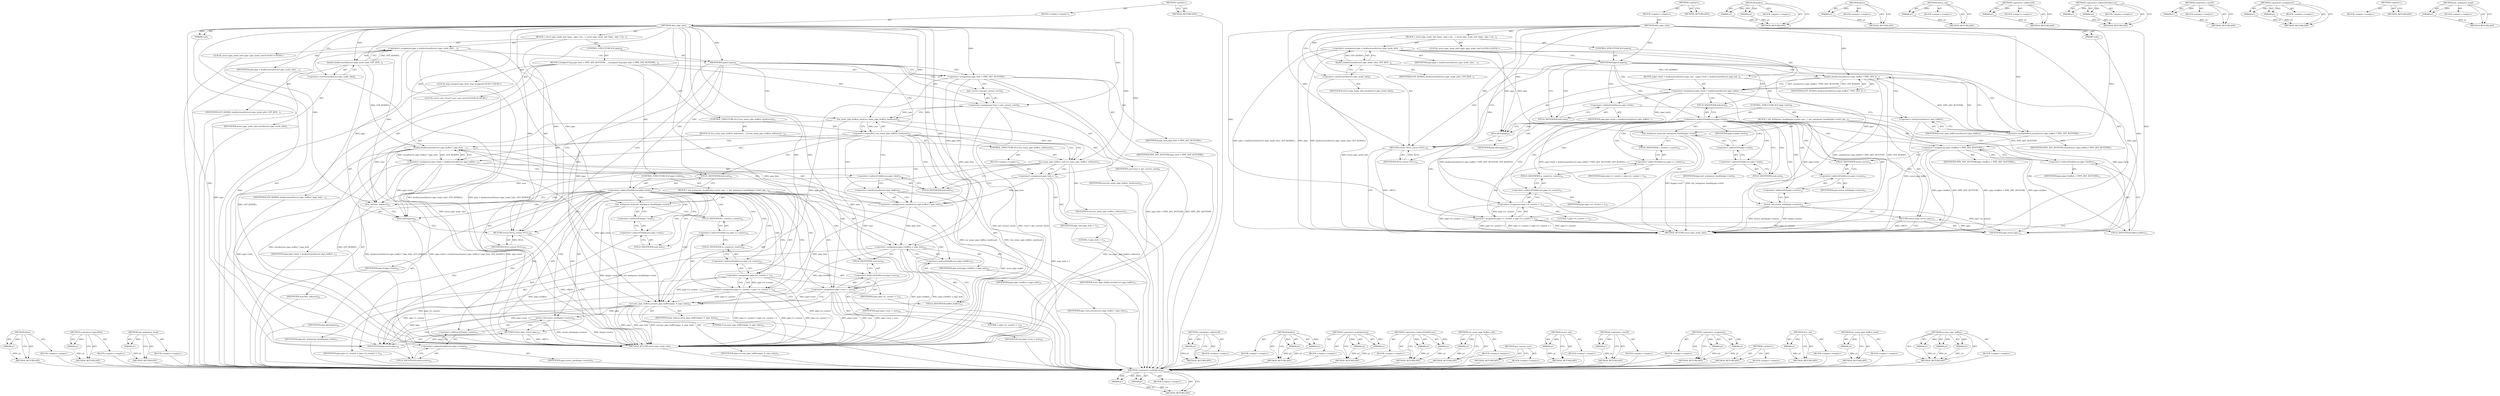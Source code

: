 digraph "account_pipe_buffers" {
vulnerable_110 [label=<(METHOD,&lt;operator&gt;.multiplication)>];
vulnerable_111 [label=<(PARAM,p1)>];
vulnerable_112 [label=<(PARAM,p2)>];
vulnerable_113 [label=<(BLOCK,&lt;empty&gt;,&lt;empty&gt;)>];
vulnerable_114 [label=<(METHOD_RETURN,ANY)>];
vulnerable_6 [label=<(METHOD,&lt;global&gt;)<SUB>1</SUB>>];
vulnerable_7 [label=<(BLOCK,&lt;empty&gt;,&lt;empty&gt;)<SUB>1</SUB>>];
vulnerable_8 [label=<(METHOD,alloc_pipe_info)<SUB>1</SUB>>];
vulnerable_9 [label=<(PARAM,void)<SUB>1</SUB>>];
vulnerable_10 [label=<(BLOCK,{
 	struct pipe_inode_info *pipe;
 
 	pipe = kz...,{
 	struct pipe_inode_info *pipe;
 
 	pipe = kz...)<SUB>2</SUB>>];
vulnerable_11 [label="<(LOCAL,struct pipe_inode_info* pipe: pipe_inode_info*)<SUB>3</SUB>>"];
vulnerable_12 [label=<(&lt;operator&gt;.assignment,pipe = kzalloc(sizeof(struct pipe_inode_info), ...)<SUB>5</SUB>>];
vulnerable_13 [label=<(IDENTIFIER,pipe,pipe = kzalloc(sizeof(struct pipe_inode_info), ...)<SUB>5</SUB>>];
vulnerable_14 [label=<(kzalloc,kzalloc(sizeof(struct pipe_inode_info), GFP_KER...)<SUB>5</SUB>>];
vulnerable_15 [label=<(&lt;operator&gt;.sizeOf,sizeof(struct pipe_inode_info))<SUB>5</SUB>>];
vulnerable_16 [label=<(IDENTIFIER,struct pipe_inode_info,sizeof(struct pipe_inode_info))<SUB>5</SUB>>];
vulnerable_17 [label=<(IDENTIFIER,GFP_KERNEL,kzalloc(sizeof(struct pipe_inode_info), GFP_KER...)<SUB>5</SUB>>];
vulnerable_18 [label=<(CONTROL_STRUCTURE,IF,if (pipe))<SUB>6</SUB>>];
vulnerable_19 [label=<(IDENTIFIER,pipe,if (pipe))<SUB>6</SUB>>];
vulnerable_20 [label=<(BLOCK,{
		pipe-&gt;bufs = kzalloc(sizeof(struct pipe_buf...,{
		pipe-&gt;bufs = kzalloc(sizeof(struct pipe_buf...)<SUB>6</SUB>>];
vulnerable_21 [label=<(&lt;operator&gt;.assignment,pipe-&gt;bufs = kzalloc(sizeof(struct pipe_buffer)...)<SUB>7</SUB>>];
vulnerable_22 [label=<(&lt;operator&gt;.indirectFieldAccess,pipe-&gt;bufs)<SUB>7</SUB>>];
vulnerable_23 [label=<(IDENTIFIER,pipe,pipe-&gt;bufs = kzalloc(sizeof(struct pipe_buffer)...)<SUB>7</SUB>>];
vulnerable_24 [label=<(FIELD_IDENTIFIER,bufs,bufs)<SUB>7</SUB>>];
vulnerable_25 [label=<(kzalloc,kzalloc(sizeof(struct pipe_buffer) * PIPE_DEF_B...)<SUB>7</SUB>>];
vulnerable_26 [label=<(&lt;operator&gt;.multiplication,sizeof(struct pipe_buffer) * PIPE_DEF_BUFFERS)<SUB>7</SUB>>];
vulnerable_27 [label=<(&lt;operator&gt;.sizeOf,sizeof(struct pipe_buffer))<SUB>7</SUB>>];
vulnerable_28 [label=<(IDENTIFIER,struct pipe_buffer,sizeof(struct pipe_buffer))<SUB>7</SUB>>];
vulnerable_29 [label=<(IDENTIFIER,PIPE_DEF_BUFFERS,sizeof(struct pipe_buffer) * PIPE_DEF_BUFFERS)<SUB>7</SUB>>];
vulnerable_30 [label=<(IDENTIFIER,GFP_KERNEL,kzalloc(sizeof(struct pipe_buffer) * PIPE_DEF_B...)<SUB>7</SUB>>];
vulnerable_31 [label=<(CONTROL_STRUCTURE,IF,if (pipe-&gt;bufs))<SUB>8</SUB>>];
vulnerable_32 [label=<(&lt;operator&gt;.indirectFieldAccess,pipe-&gt;bufs)<SUB>8</SUB>>];
vulnerable_33 [label=<(IDENTIFIER,pipe,if (pipe-&gt;bufs))<SUB>8</SUB>>];
vulnerable_34 [label=<(FIELD_IDENTIFIER,bufs,bufs)<SUB>8</SUB>>];
vulnerable_35 [label=<(BLOCK,{
 			init_waitqueue_head(&amp;pipe-&gt;wait);
 			pip...,{
 			init_waitqueue_head(&amp;pipe-&gt;wait);
 			pip...)<SUB>8</SUB>>];
vulnerable_36 [label=<(init_waitqueue_head,init_waitqueue_head(&amp;pipe-&gt;wait))<SUB>9</SUB>>];
vulnerable_37 [label=<(&lt;operator&gt;.addressOf,&amp;pipe-&gt;wait)<SUB>9</SUB>>];
vulnerable_38 [label=<(&lt;operator&gt;.indirectFieldAccess,pipe-&gt;wait)<SUB>9</SUB>>];
vulnerable_39 [label=<(IDENTIFIER,pipe,init_waitqueue_head(&amp;pipe-&gt;wait))<SUB>9</SUB>>];
vulnerable_40 [label=<(FIELD_IDENTIFIER,wait,wait)<SUB>9</SUB>>];
vulnerable_41 [label=<(&lt;operator&gt;.assignment,pipe-&gt;r_counter = pipe-&gt;w_counter = 1)<SUB>10</SUB>>];
vulnerable_42 [label=<(&lt;operator&gt;.indirectFieldAccess,pipe-&gt;r_counter)<SUB>10</SUB>>];
vulnerable_43 [label=<(IDENTIFIER,pipe,pipe-&gt;r_counter = pipe-&gt;w_counter = 1)<SUB>10</SUB>>];
vulnerable_44 [label=<(FIELD_IDENTIFIER,r_counter,r_counter)<SUB>10</SUB>>];
vulnerable_45 [label=<(&lt;operator&gt;.assignment,pipe-&gt;w_counter = 1)<SUB>10</SUB>>];
vulnerable_46 [label=<(&lt;operator&gt;.indirectFieldAccess,pipe-&gt;w_counter)<SUB>10</SUB>>];
vulnerable_47 [label=<(IDENTIFIER,pipe,pipe-&gt;w_counter = 1)<SUB>10</SUB>>];
vulnerable_48 [label=<(FIELD_IDENTIFIER,w_counter,w_counter)<SUB>10</SUB>>];
vulnerable_49 [label=<(LITERAL,1,pipe-&gt;w_counter = 1)<SUB>10</SUB>>];
vulnerable_50 [label=<(&lt;operator&gt;.assignment,pipe-&gt;buffers = PIPE_DEF_BUFFERS)<SUB>11</SUB>>];
vulnerable_51 [label=<(&lt;operator&gt;.indirectFieldAccess,pipe-&gt;buffers)<SUB>11</SUB>>];
vulnerable_52 [label=<(IDENTIFIER,pipe,pipe-&gt;buffers = PIPE_DEF_BUFFERS)<SUB>11</SUB>>];
vulnerable_53 [label=<(FIELD_IDENTIFIER,buffers,buffers)<SUB>11</SUB>>];
vulnerable_54 [label=<(IDENTIFIER,PIPE_DEF_BUFFERS,pipe-&gt;buffers = PIPE_DEF_BUFFERS)<SUB>11</SUB>>];
vulnerable_55 [label=<(mutex_init,mutex_init(&amp;pipe-&gt;mutex))<SUB>12</SUB>>];
vulnerable_56 [label=<(&lt;operator&gt;.addressOf,&amp;pipe-&gt;mutex)<SUB>12</SUB>>];
vulnerable_57 [label=<(&lt;operator&gt;.indirectFieldAccess,pipe-&gt;mutex)<SUB>12</SUB>>];
vulnerable_58 [label=<(IDENTIFIER,pipe,mutex_init(&amp;pipe-&gt;mutex))<SUB>12</SUB>>];
vulnerable_59 [label=<(FIELD_IDENTIFIER,mutex,mutex)<SUB>12</SUB>>];
vulnerable_60 [label=<(RETURN,return pipe;,return pipe;)<SUB>13</SUB>>];
vulnerable_61 [label=<(IDENTIFIER,pipe,return pipe;)<SUB>13</SUB>>];
vulnerable_62 [label=<(kfree,kfree(pipe))<SUB>15</SUB>>];
vulnerable_63 [label=<(IDENTIFIER,pipe,kfree(pipe))<SUB>15</SUB>>];
vulnerable_64 [label=<(RETURN,return NULL;,return NULL;)<SUB>18</SUB>>];
vulnerable_65 [label=<(IDENTIFIER,NULL,return NULL;)<SUB>18</SUB>>];
vulnerable_66 [label=<(METHOD_RETURN,struct pipe_inode_info)<SUB>1</SUB>>];
vulnerable_68 [label=<(METHOD_RETURN,ANY)<SUB>1</SUB>>];
vulnerable_96 [label=<(METHOD,kzalloc)>];
vulnerable_97 [label=<(PARAM,p1)>];
vulnerable_98 [label=<(PARAM,p2)>];
vulnerable_99 [label=<(BLOCK,&lt;empty&gt;,&lt;empty&gt;)>];
vulnerable_100 [label=<(METHOD_RETURN,ANY)>];
vulnerable_127 [label=<(METHOD,kfree)>];
vulnerable_128 [label=<(PARAM,p1)>];
vulnerable_129 [label=<(BLOCK,&lt;empty&gt;,&lt;empty&gt;)>];
vulnerable_130 [label=<(METHOD_RETURN,ANY)>];
vulnerable_123 [label=<(METHOD,mutex_init)>];
vulnerable_124 [label=<(PARAM,p1)>];
vulnerable_125 [label=<(BLOCK,&lt;empty&gt;,&lt;empty&gt;)>];
vulnerable_126 [label=<(METHOD_RETURN,ANY)>];
vulnerable_119 [label=<(METHOD,&lt;operator&gt;.addressOf)>];
vulnerable_120 [label=<(PARAM,p1)>];
vulnerable_121 [label=<(BLOCK,&lt;empty&gt;,&lt;empty&gt;)>];
vulnerable_122 [label=<(METHOD_RETURN,ANY)>];
vulnerable_105 [label=<(METHOD,&lt;operator&gt;.indirectFieldAccess)>];
vulnerable_106 [label=<(PARAM,p1)>];
vulnerable_107 [label=<(PARAM,p2)>];
vulnerable_108 [label=<(BLOCK,&lt;empty&gt;,&lt;empty&gt;)>];
vulnerable_109 [label=<(METHOD_RETURN,ANY)>];
vulnerable_101 [label=<(METHOD,&lt;operator&gt;.sizeOf)>];
vulnerable_102 [label=<(PARAM,p1)>];
vulnerable_103 [label=<(BLOCK,&lt;empty&gt;,&lt;empty&gt;)>];
vulnerable_104 [label=<(METHOD_RETURN,ANY)>];
vulnerable_91 [label=<(METHOD,&lt;operator&gt;.assignment)>];
vulnerable_92 [label=<(PARAM,p1)>];
vulnerable_93 [label=<(PARAM,p2)>];
vulnerable_94 [label=<(BLOCK,&lt;empty&gt;,&lt;empty&gt;)>];
vulnerable_95 [label=<(METHOD_RETURN,ANY)>];
vulnerable_85 [label=<(METHOD,&lt;global&gt;)<SUB>1</SUB>>];
vulnerable_86 [label=<(BLOCK,&lt;empty&gt;,&lt;empty&gt;)>];
vulnerable_87 [label=<(METHOD_RETURN,ANY)>];
vulnerable_115 [label=<(METHOD,init_waitqueue_head)>];
vulnerable_116 [label=<(PARAM,p1)>];
vulnerable_117 [label=<(BLOCK,&lt;empty&gt;,&lt;empty&gt;)>];
vulnerable_118 [label=<(METHOD_RETURN,ANY)>];
fixed_187 [label=<(METHOD,kfree)>];
fixed_188 [label=<(PARAM,p1)>];
fixed_189 [label=<(BLOCK,&lt;empty&gt;,&lt;empty&gt;)>];
fixed_190 [label=<(METHOD_RETURN,ANY)>];
fixed_143 [label=<(METHOD,&lt;operator&gt;.logicalNot)>];
fixed_144 [label=<(PARAM,p1)>];
fixed_145 [label=<(BLOCK,&lt;empty&gt;,&lt;empty&gt;)>];
fixed_146 [label=<(METHOD_RETURN,ANY)>];
fixed_165 [label=<(METHOD,init_waitqueue_head)>];
fixed_166 [label=<(PARAM,p1)>];
fixed_167 [label=<(BLOCK,&lt;empty&gt;,&lt;empty&gt;)>];
fixed_168 [label=<(METHOD_RETURN,ANY)>];
fixed_6 [label=<(METHOD,&lt;global&gt;)<SUB>1</SUB>>];
fixed_7 [label=<(BLOCK,&lt;empty&gt;,&lt;empty&gt;)<SUB>1</SUB>>];
fixed_8 [label=<(METHOD,alloc_pipe_info)<SUB>1</SUB>>];
fixed_9 [label=<(PARAM,void)<SUB>1</SUB>>];
fixed_10 [label=<(BLOCK,{
 	struct pipe_inode_info *pipe;
 
 	pipe = kz...,{
 	struct pipe_inode_info *pipe;
 
 	pipe = kz...)<SUB>2</SUB>>];
fixed_11 [label="<(LOCAL,struct pipe_inode_info* pipe: pipe_inode_info*)<SUB>3</SUB>>"];
fixed_12 [label=<(&lt;operator&gt;.assignment,pipe = kzalloc(sizeof(struct pipe_inode_info), ...)<SUB>5</SUB>>];
fixed_13 [label=<(IDENTIFIER,pipe,pipe = kzalloc(sizeof(struct pipe_inode_info), ...)<SUB>5</SUB>>];
fixed_14 [label=<(kzalloc,kzalloc(sizeof(struct pipe_inode_info), GFP_KER...)<SUB>5</SUB>>];
fixed_15 [label=<(&lt;operator&gt;.sizeOf,sizeof(struct pipe_inode_info))<SUB>5</SUB>>];
fixed_16 [label=<(IDENTIFIER,struct pipe_inode_info,sizeof(struct pipe_inode_info))<SUB>5</SUB>>];
fixed_17 [label=<(IDENTIFIER,GFP_KERNEL,kzalloc(sizeof(struct pipe_inode_info), GFP_KER...)<SUB>5</SUB>>];
fixed_18 [label=<(CONTROL_STRUCTURE,IF,if (pipe))<SUB>6</SUB>>];
fixed_19 [label=<(IDENTIFIER,pipe,if (pipe))<SUB>6</SUB>>];
fixed_20 [label=<(BLOCK,{
		unsigned long pipe_bufs = PIPE_DEF_BUFFERS;...,{
		unsigned long pipe_bufs = PIPE_DEF_BUFFERS;...)<SUB>6</SUB>>];
fixed_21 [label="<(LOCAL,long unsigned pipe_bufs: long unsigned)<SUB>7</SUB>>"];
fixed_22 [label=<(&lt;operator&gt;.assignment,pipe_bufs = PIPE_DEF_BUFFERS)<SUB>7</SUB>>];
fixed_23 [label=<(IDENTIFIER,pipe_bufs,pipe_bufs = PIPE_DEF_BUFFERS)<SUB>7</SUB>>];
fixed_24 [label=<(IDENTIFIER,PIPE_DEF_BUFFERS,pipe_bufs = PIPE_DEF_BUFFERS)<SUB>7</SUB>>];
fixed_25 [label="<(LOCAL,struct user_struct* user: user_struct*)<SUB>8</SUB>>"];
fixed_26 [label=<(&lt;operator&gt;.assignment,*user = get_current_user())<SUB>8</SUB>>];
fixed_27 [label=<(IDENTIFIER,user,*user = get_current_user())<SUB>8</SUB>>];
fixed_28 [label=<(get_current_user,get_current_user())<SUB>8</SUB>>];
fixed_29 [label=<(CONTROL_STRUCTURE,IF,if (!too_many_pipe_buffers_hard(user)))<SUB>10</SUB>>];
fixed_30 [label=<(&lt;operator&gt;.logicalNot,!too_many_pipe_buffers_hard(user))<SUB>10</SUB>>];
fixed_31 [label=<(too_many_pipe_buffers_hard,too_many_pipe_buffers_hard(user))<SUB>10</SUB>>];
fixed_32 [label=<(IDENTIFIER,user,too_many_pipe_buffers_hard(user))<SUB>10</SUB>>];
fixed_33 [label=<(BLOCK,{
			if (too_many_pipe_buffers_soft(user))
				...,{
			if (too_many_pipe_buffers_soft(user))
				...)<SUB>10</SUB>>];
fixed_34 [label=<(CONTROL_STRUCTURE,IF,if (too_many_pipe_buffers_soft(user)))<SUB>11</SUB>>];
fixed_35 [label=<(too_many_pipe_buffers_soft,too_many_pipe_buffers_soft(user))<SUB>11</SUB>>];
fixed_36 [label=<(IDENTIFIER,user,too_many_pipe_buffers_soft(user))<SUB>11</SUB>>];
fixed_37 [label=<(BLOCK,&lt;empty&gt;,&lt;empty&gt;)<SUB>12</SUB>>];
fixed_38 [label=<(&lt;operator&gt;.assignment,pipe_bufs = 1)<SUB>12</SUB>>];
fixed_39 [label=<(IDENTIFIER,pipe_bufs,pipe_bufs = 1)<SUB>12</SUB>>];
fixed_40 [label=<(LITERAL,1,pipe_bufs = 1)<SUB>12</SUB>>];
fixed_41 [label=<(&lt;operator&gt;.assignment,pipe-&gt;bufs = kzalloc(sizeof(struct pipe_buffer)...)<SUB>13</SUB>>];
fixed_42 [label=<(&lt;operator&gt;.indirectFieldAccess,pipe-&gt;bufs)<SUB>13</SUB>>];
fixed_43 [label=<(IDENTIFIER,pipe,pipe-&gt;bufs = kzalloc(sizeof(struct pipe_buffer)...)<SUB>13</SUB>>];
fixed_44 [label=<(FIELD_IDENTIFIER,bufs,bufs)<SUB>13</SUB>>];
fixed_45 [label=<(kzalloc,kzalloc(sizeof(struct pipe_buffer) * pipe_bufs,...)<SUB>13</SUB>>];
fixed_46 [label=<(&lt;operator&gt;.multiplication,sizeof(struct pipe_buffer) * pipe_bufs)<SUB>13</SUB>>];
fixed_47 [label=<(&lt;operator&gt;.sizeOf,sizeof(struct pipe_buffer))<SUB>13</SUB>>];
fixed_48 [label=<(IDENTIFIER,struct pipe_buffer,sizeof(struct pipe_buffer))<SUB>13</SUB>>];
fixed_49 [label=<(IDENTIFIER,pipe_bufs,sizeof(struct pipe_buffer) * pipe_bufs)<SUB>13</SUB>>];
fixed_50 [label=<(IDENTIFIER,GFP_KERNEL,kzalloc(sizeof(struct pipe_buffer) * pipe_bufs,...)<SUB>13</SUB>>];
fixed_51 [label=<(CONTROL_STRUCTURE,IF,if (pipe-&gt;bufs))<SUB>16</SUB>>];
fixed_52 [label=<(&lt;operator&gt;.indirectFieldAccess,pipe-&gt;bufs)<SUB>16</SUB>>];
fixed_53 [label=<(IDENTIFIER,pipe,if (pipe-&gt;bufs))<SUB>16</SUB>>];
fixed_54 [label=<(FIELD_IDENTIFIER,bufs,bufs)<SUB>16</SUB>>];
fixed_55 [label=<(BLOCK,{
 			init_waitqueue_head(&amp;pipe-&gt;wait);
 			pip...,{
 			init_waitqueue_head(&amp;pipe-&gt;wait);
 			pip...)<SUB>16</SUB>>];
fixed_56 [label=<(init_waitqueue_head,init_waitqueue_head(&amp;pipe-&gt;wait))<SUB>17</SUB>>];
fixed_57 [label=<(&lt;operator&gt;.addressOf,&amp;pipe-&gt;wait)<SUB>17</SUB>>];
fixed_58 [label=<(&lt;operator&gt;.indirectFieldAccess,pipe-&gt;wait)<SUB>17</SUB>>];
fixed_59 [label=<(IDENTIFIER,pipe,init_waitqueue_head(&amp;pipe-&gt;wait))<SUB>17</SUB>>];
fixed_60 [label=<(FIELD_IDENTIFIER,wait,wait)<SUB>17</SUB>>];
fixed_61 [label=<(&lt;operator&gt;.assignment,pipe-&gt;r_counter = pipe-&gt;w_counter = 1)<SUB>18</SUB>>];
fixed_62 [label=<(&lt;operator&gt;.indirectFieldAccess,pipe-&gt;r_counter)<SUB>18</SUB>>];
fixed_63 [label=<(IDENTIFIER,pipe,pipe-&gt;r_counter = pipe-&gt;w_counter = 1)<SUB>18</SUB>>];
fixed_64 [label=<(FIELD_IDENTIFIER,r_counter,r_counter)<SUB>18</SUB>>];
fixed_65 [label=<(&lt;operator&gt;.assignment,pipe-&gt;w_counter = 1)<SUB>18</SUB>>];
fixed_66 [label=<(&lt;operator&gt;.indirectFieldAccess,pipe-&gt;w_counter)<SUB>18</SUB>>];
fixed_67 [label=<(IDENTIFIER,pipe,pipe-&gt;w_counter = 1)<SUB>18</SUB>>];
fixed_68 [label=<(FIELD_IDENTIFIER,w_counter,w_counter)<SUB>18</SUB>>];
fixed_69 [label=<(LITERAL,1,pipe-&gt;w_counter = 1)<SUB>18</SUB>>];
fixed_70 [label=<(&lt;operator&gt;.assignment,pipe-&gt;buffers = pipe_bufs)<SUB>19</SUB>>];
fixed_71 [label=<(&lt;operator&gt;.indirectFieldAccess,pipe-&gt;buffers)<SUB>19</SUB>>];
fixed_72 [label=<(IDENTIFIER,pipe,pipe-&gt;buffers = pipe_bufs)<SUB>19</SUB>>];
fixed_73 [label=<(FIELD_IDENTIFIER,buffers,buffers)<SUB>19</SUB>>];
fixed_74 [label=<(IDENTIFIER,pipe_bufs,pipe-&gt;buffers = pipe_bufs)<SUB>19</SUB>>];
fixed_75 [label=<(&lt;operator&gt;.assignment,pipe-&gt;user = user)<SUB>20</SUB>>];
fixed_76 [label=<(&lt;operator&gt;.indirectFieldAccess,pipe-&gt;user)<SUB>20</SUB>>];
fixed_77 [label=<(IDENTIFIER,pipe,pipe-&gt;user = user)<SUB>20</SUB>>];
fixed_78 [label=<(FIELD_IDENTIFIER,user,user)<SUB>20</SUB>>];
fixed_79 [label=<(IDENTIFIER,user,pipe-&gt;user = user)<SUB>20</SUB>>];
fixed_80 [label=<(account_pipe_buffers,account_pipe_buffers(pipe, 0, pipe_bufs))<SUB>21</SUB>>];
fixed_81 [label=<(IDENTIFIER,pipe,account_pipe_buffers(pipe, 0, pipe_bufs))<SUB>21</SUB>>];
fixed_82 [label=<(LITERAL,0,account_pipe_buffers(pipe, 0, pipe_bufs))<SUB>21</SUB>>];
fixed_83 [label=<(IDENTIFIER,pipe_bufs,account_pipe_buffers(pipe, 0, pipe_bufs))<SUB>21</SUB>>];
fixed_84 [label=<(mutex_init,mutex_init(&amp;pipe-&gt;mutex))<SUB>22</SUB>>];
fixed_85 [label=<(&lt;operator&gt;.addressOf,&amp;pipe-&gt;mutex)<SUB>22</SUB>>];
fixed_86 [label=<(&lt;operator&gt;.indirectFieldAccess,pipe-&gt;mutex)<SUB>22</SUB>>];
fixed_87 [label=<(IDENTIFIER,pipe,mutex_init(&amp;pipe-&gt;mutex))<SUB>22</SUB>>];
fixed_88 [label=<(FIELD_IDENTIFIER,mutex,mutex)<SUB>22</SUB>>];
fixed_89 [label=<(RETURN,return pipe;,return pipe;)<SUB>23</SUB>>];
fixed_90 [label=<(IDENTIFIER,pipe,return pipe;)<SUB>23</SUB>>];
fixed_91 [label=<(free_uid,free_uid(user))<SUB>25</SUB>>];
fixed_92 [label=<(IDENTIFIER,user,free_uid(user))<SUB>25</SUB>>];
fixed_93 [label=<(kfree,kfree(pipe))<SUB>26</SUB>>];
fixed_94 [label=<(IDENTIFIER,pipe,kfree(pipe))<SUB>26</SUB>>];
fixed_95 [label=<(RETURN,return NULL;,return NULL;)<SUB>29</SUB>>];
fixed_96 [label=<(IDENTIFIER,NULL,return NULL;)<SUB>29</SUB>>];
fixed_97 [label=<(METHOD_RETURN,struct pipe_inode_info)<SUB>1</SUB>>];
fixed_99 [label=<(METHOD_RETURN,ANY)<SUB>1</SUB>>];
fixed_169 [label=<(METHOD,&lt;operator&gt;.addressOf)>];
fixed_170 [label=<(PARAM,p1)>];
fixed_171 [label=<(BLOCK,&lt;empty&gt;,&lt;empty&gt;)>];
fixed_172 [label=<(METHOD_RETURN,ANY)>];
fixed_131 [label=<(METHOD,kzalloc)>];
fixed_132 [label=<(PARAM,p1)>];
fixed_133 [label=<(PARAM,p2)>];
fixed_134 [label=<(BLOCK,&lt;empty&gt;,&lt;empty&gt;)>];
fixed_135 [label=<(METHOD_RETURN,ANY)>];
fixed_160 [label=<(METHOD,&lt;operator&gt;.multiplication)>];
fixed_161 [label=<(PARAM,p1)>];
fixed_162 [label=<(PARAM,p2)>];
fixed_163 [label=<(BLOCK,&lt;empty&gt;,&lt;empty&gt;)>];
fixed_164 [label=<(METHOD_RETURN,ANY)>];
fixed_155 [label=<(METHOD,&lt;operator&gt;.indirectFieldAccess)>];
fixed_156 [label=<(PARAM,p1)>];
fixed_157 [label=<(PARAM,p2)>];
fixed_158 [label=<(BLOCK,&lt;empty&gt;,&lt;empty&gt;)>];
fixed_159 [label=<(METHOD_RETURN,ANY)>];
fixed_151 [label=<(METHOD,too_many_pipe_buffers_soft)>];
fixed_152 [label=<(PARAM,p1)>];
fixed_153 [label=<(BLOCK,&lt;empty&gt;,&lt;empty&gt;)>];
fixed_154 [label=<(METHOD_RETURN,ANY)>];
fixed_140 [label=<(METHOD,get_current_user)>];
fixed_141 [label=<(BLOCK,&lt;empty&gt;,&lt;empty&gt;)>];
fixed_142 [label=<(METHOD_RETURN,ANY)>];
fixed_179 [label=<(METHOD,mutex_init)>];
fixed_180 [label=<(PARAM,p1)>];
fixed_181 [label=<(BLOCK,&lt;empty&gt;,&lt;empty&gt;)>];
fixed_182 [label=<(METHOD_RETURN,ANY)>];
fixed_136 [label=<(METHOD,&lt;operator&gt;.sizeOf)>];
fixed_137 [label=<(PARAM,p1)>];
fixed_138 [label=<(BLOCK,&lt;empty&gt;,&lt;empty&gt;)>];
fixed_139 [label=<(METHOD_RETURN,ANY)>];
fixed_126 [label=<(METHOD,&lt;operator&gt;.assignment)>];
fixed_127 [label=<(PARAM,p1)>];
fixed_128 [label=<(PARAM,p2)>];
fixed_129 [label=<(BLOCK,&lt;empty&gt;,&lt;empty&gt;)>];
fixed_130 [label=<(METHOD_RETURN,ANY)>];
fixed_120 [label=<(METHOD,&lt;global&gt;)<SUB>1</SUB>>];
fixed_121 [label=<(BLOCK,&lt;empty&gt;,&lt;empty&gt;)>];
fixed_122 [label=<(METHOD_RETURN,ANY)>];
fixed_183 [label=<(METHOD,free_uid)>];
fixed_184 [label=<(PARAM,p1)>];
fixed_185 [label=<(BLOCK,&lt;empty&gt;,&lt;empty&gt;)>];
fixed_186 [label=<(METHOD_RETURN,ANY)>];
fixed_147 [label=<(METHOD,too_many_pipe_buffers_hard)>];
fixed_148 [label=<(PARAM,p1)>];
fixed_149 [label=<(BLOCK,&lt;empty&gt;,&lt;empty&gt;)>];
fixed_150 [label=<(METHOD_RETURN,ANY)>];
fixed_173 [label=<(METHOD,account_pipe_buffers)>];
fixed_174 [label=<(PARAM,p1)>];
fixed_175 [label=<(PARAM,p2)>];
fixed_176 [label=<(PARAM,p3)>];
fixed_177 [label=<(BLOCK,&lt;empty&gt;,&lt;empty&gt;)>];
fixed_178 [label=<(METHOD_RETURN,ANY)>];
vulnerable_110 -> vulnerable_111  [key=0, label="AST: "];
vulnerable_110 -> vulnerable_111  [key=1, label="DDG: "];
vulnerable_110 -> vulnerable_113  [key=0, label="AST: "];
vulnerable_110 -> vulnerable_112  [key=0, label="AST: "];
vulnerable_110 -> vulnerable_112  [key=1, label="DDG: "];
vulnerable_110 -> vulnerable_114  [key=0, label="AST: "];
vulnerable_110 -> vulnerable_114  [key=1, label="CFG: "];
vulnerable_111 -> vulnerable_114  [key=0, label="DDG: p1"];
vulnerable_112 -> vulnerable_114  [key=0, label="DDG: p2"];
vulnerable_6 -> vulnerable_7  [key=0, label="AST: "];
vulnerable_6 -> vulnerable_68  [key=0, label="AST: "];
vulnerable_6 -> vulnerable_68  [key=1, label="CFG: "];
vulnerable_7 -> vulnerable_8  [key=0, label="AST: "];
vulnerable_8 -> vulnerable_9  [key=0, label="AST: "];
vulnerable_8 -> vulnerable_9  [key=1, label="DDG: "];
vulnerable_8 -> vulnerable_10  [key=0, label="AST: "];
vulnerable_8 -> vulnerable_66  [key=0, label="AST: "];
vulnerable_8 -> vulnerable_15  [key=0, label="CFG: "];
vulnerable_8 -> vulnerable_64  [key=0, label="DDG: "];
vulnerable_8 -> vulnerable_19  [key=0, label="DDG: "];
vulnerable_8 -> vulnerable_65  [key=0, label="DDG: "];
vulnerable_8 -> vulnerable_14  [key=0, label="DDG: "];
vulnerable_8 -> vulnerable_62  [key=0, label="DDG: "];
vulnerable_8 -> vulnerable_25  [key=0, label="DDG: "];
vulnerable_8 -> vulnerable_41  [key=0, label="DDG: "];
vulnerable_8 -> vulnerable_50  [key=0, label="DDG: "];
vulnerable_8 -> vulnerable_26  [key=0, label="DDG: "];
vulnerable_8 -> vulnerable_61  [key=0, label="DDG: "];
vulnerable_8 -> vulnerable_45  [key=0, label="DDG: "];
vulnerable_9 -> vulnerable_66  [key=0, label="DDG: "];
vulnerable_10 -> vulnerable_11  [key=0, label="AST: "];
vulnerable_10 -> vulnerable_12  [key=0, label="AST: "];
vulnerable_10 -> vulnerable_18  [key=0, label="AST: "];
vulnerable_10 -> vulnerable_64  [key=0, label="AST: "];
vulnerable_12 -> vulnerable_13  [key=0, label="AST: "];
vulnerable_12 -> vulnerable_14  [key=0, label="AST: "];
vulnerable_12 -> vulnerable_19  [key=0, label="CFG: "];
vulnerable_12 -> vulnerable_66  [key=0, label="DDG: pipe"];
vulnerable_12 -> vulnerable_66  [key=1, label="DDG: kzalloc(sizeof(struct pipe_inode_info), GFP_KERNEL)"];
vulnerable_12 -> vulnerable_66  [key=2, label="DDG: pipe = kzalloc(sizeof(struct pipe_inode_info), GFP_KERNEL)"];
vulnerable_12 -> vulnerable_62  [key=0, label="DDG: pipe"];
vulnerable_12 -> vulnerable_36  [key=0, label="DDG: pipe"];
vulnerable_12 -> vulnerable_55  [key=0, label="DDG: pipe"];
vulnerable_12 -> vulnerable_61  [key=0, label="DDG: pipe"];
vulnerable_14 -> vulnerable_15  [key=0, label="AST: "];
vulnerable_14 -> vulnerable_17  [key=0, label="AST: "];
vulnerable_14 -> vulnerable_12  [key=0, label="CFG: "];
vulnerable_14 -> vulnerable_12  [key=1, label="DDG: GFP_KERNEL"];
vulnerable_14 -> vulnerable_25  [key=0, label="DDG: GFP_KERNEL"];
vulnerable_15 -> vulnerable_16  [key=0, label="AST: "];
vulnerable_15 -> vulnerable_14  [key=0, label="CFG: "];
vulnerable_15 -> vulnerable_66  [key=0, label="DDG: struct pipe_inode_info"];
vulnerable_18 -> vulnerable_19  [key=0, label="AST: "];
vulnerable_18 -> vulnerable_20  [key=0, label="AST: "];
vulnerable_19 -> vulnerable_24  [key=0, label="CFG: "];
vulnerable_19 -> vulnerable_24  [key=1, label="CDG: "];
vulnerable_19 -> vulnerable_64  [key=0, label="CFG: "];
vulnerable_19 -> vulnerable_64  [key=1, label="CDG: "];
vulnerable_19 -> vulnerable_34  [key=0, label="CDG: "];
vulnerable_19 -> vulnerable_21  [key=0, label="CDG: "];
vulnerable_19 -> vulnerable_32  [key=0, label="CDG: "];
vulnerable_19 -> vulnerable_26  [key=0, label="CDG: "];
vulnerable_19 -> vulnerable_25  [key=0, label="CDG: "];
vulnerable_19 -> vulnerable_22  [key=0, label="CDG: "];
vulnerable_19 -> vulnerable_27  [key=0, label="CDG: "];
vulnerable_20 -> vulnerable_21  [key=0, label="AST: "];
vulnerable_20 -> vulnerable_31  [key=0, label="AST: "];
vulnerable_20 -> vulnerable_62  [key=0, label="AST: "];
vulnerable_21 -> vulnerable_22  [key=0, label="AST: "];
vulnerable_21 -> vulnerable_25  [key=0, label="AST: "];
vulnerable_21 -> vulnerable_34  [key=0, label="CFG: "];
vulnerable_21 -> vulnerable_66  [key=0, label="DDG: pipe-&gt;bufs"];
vulnerable_21 -> vulnerable_66  [key=1, label="DDG: kzalloc(sizeof(struct pipe_buffer) * PIPE_DEF_BUFFERS, GFP_KERNEL)"];
vulnerable_21 -> vulnerable_66  [key=2, label="DDG: pipe-&gt;bufs = kzalloc(sizeof(struct pipe_buffer) * PIPE_DEF_BUFFERS, GFP_KERNEL)"];
vulnerable_21 -> vulnerable_62  [key=0, label="DDG: pipe-&gt;bufs"];
vulnerable_21 -> vulnerable_61  [key=0, label="DDG: pipe-&gt;bufs"];
vulnerable_22 -> vulnerable_23  [key=0, label="AST: "];
vulnerable_22 -> vulnerable_24  [key=0, label="AST: "];
vulnerable_22 -> vulnerable_27  [key=0, label="CFG: "];
vulnerable_24 -> vulnerable_22  [key=0, label="CFG: "];
vulnerable_25 -> vulnerable_26  [key=0, label="AST: "];
vulnerable_25 -> vulnerable_30  [key=0, label="AST: "];
vulnerable_25 -> vulnerable_21  [key=0, label="CFG: "];
vulnerable_25 -> vulnerable_21  [key=1, label="DDG: sizeof(struct pipe_buffer) * PIPE_DEF_BUFFERS"];
vulnerable_25 -> vulnerable_21  [key=2, label="DDG: GFP_KERNEL"];
vulnerable_25 -> vulnerable_66  [key=0, label="DDG: sizeof(struct pipe_buffer) * PIPE_DEF_BUFFERS"];
vulnerable_25 -> vulnerable_66  [key=1, label="DDG: GFP_KERNEL"];
vulnerable_26 -> vulnerable_27  [key=0, label="AST: "];
vulnerable_26 -> vulnerable_29  [key=0, label="AST: "];
vulnerable_26 -> vulnerable_25  [key=0, label="CFG: "];
vulnerable_26 -> vulnerable_25  [key=1, label="DDG: PIPE_DEF_BUFFERS"];
vulnerable_26 -> vulnerable_50  [key=0, label="DDG: PIPE_DEF_BUFFERS"];
vulnerable_27 -> vulnerable_28  [key=0, label="AST: "];
vulnerable_27 -> vulnerable_26  [key=0, label="CFG: "];
vulnerable_27 -> vulnerable_66  [key=0, label="DDG: struct pipe_buffer"];
vulnerable_31 -> vulnerable_32  [key=0, label="AST: "];
vulnerable_31 -> vulnerable_35  [key=0, label="AST: "];
vulnerable_32 -> vulnerable_33  [key=0, label="AST: "];
vulnerable_32 -> vulnerable_34  [key=0, label="AST: "];
vulnerable_32 -> vulnerable_40  [key=0, label="CFG: "];
vulnerable_32 -> vulnerable_40  [key=1, label="CDG: "];
vulnerable_32 -> vulnerable_62  [key=0, label="CFG: "];
vulnerable_32 -> vulnerable_62  [key=1, label="CDG: "];
vulnerable_32 -> vulnerable_48  [key=0, label="CDG: "];
vulnerable_32 -> vulnerable_60  [key=0, label="CDG: "];
vulnerable_32 -> vulnerable_64  [key=0, label="CDG: "];
vulnerable_32 -> vulnerable_42  [key=0, label="CDG: "];
vulnerable_32 -> vulnerable_51  [key=0, label="CDG: "];
vulnerable_32 -> vulnerable_57  [key=0, label="CDG: "];
vulnerable_32 -> vulnerable_36  [key=0, label="CDG: "];
vulnerable_32 -> vulnerable_37  [key=0, label="CDG: "];
vulnerable_32 -> vulnerable_46  [key=0, label="CDG: "];
vulnerable_32 -> vulnerable_53  [key=0, label="CDG: "];
vulnerable_32 -> vulnerable_38  [key=0, label="CDG: "];
vulnerable_32 -> vulnerable_56  [key=0, label="CDG: "];
vulnerable_32 -> vulnerable_41  [key=0, label="CDG: "];
vulnerable_32 -> vulnerable_45  [key=0, label="CDG: "];
vulnerable_32 -> vulnerable_50  [key=0, label="CDG: "];
vulnerable_32 -> vulnerable_59  [key=0, label="CDG: "];
vulnerable_32 -> vulnerable_44  [key=0, label="CDG: "];
vulnerable_32 -> vulnerable_55  [key=0, label="CDG: "];
vulnerable_34 -> vulnerable_32  [key=0, label="CFG: "];
vulnerable_35 -> vulnerable_36  [key=0, label="AST: "];
vulnerable_35 -> vulnerable_41  [key=0, label="AST: "];
vulnerable_35 -> vulnerable_50  [key=0, label="AST: "];
vulnerable_35 -> vulnerable_55  [key=0, label="AST: "];
vulnerable_35 -> vulnerable_60  [key=0, label="AST: "];
vulnerable_36 -> vulnerable_37  [key=0, label="AST: "];
vulnerable_36 -> vulnerable_44  [key=0, label="CFG: "];
vulnerable_36 -> vulnerable_66  [key=0, label="DDG: &amp;pipe-&gt;wait"];
vulnerable_36 -> vulnerable_66  [key=1, label="DDG: init_waitqueue_head(&amp;pipe-&gt;wait)"];
vulnerable_37 -> vulnerable_38  [key=0, label="AST: "];
vulnerable_37 -> vulnerable_36  [key=0, label="CFG: "];
vulnerable_38 -> vulnerable_39  [key=0, label="AST: "];
vulnerable_38 -> vulnerable_40  [key=0, label="AST: "];
vulnerable_38 -> vulnerable_37  [key=0, label="CFG: "];
vulnerable_40 -> vulnerable_38  [key=0, label="CFG: "];
vulnerable_41 -> vulnerable_42  [key=0, label="AST: "];
vulnerable_41 -> vulnerable_45  [key=0, label="AST: "];
vulnerable_41 -> vulnerable_53  [key=0, label="CFG: "];
vulnerable_41 -> vulnerable_66  [key=0, label="DDG: pipe-&gt;r_counter"];
vulnerable_41 -> vulnerable_66  [key=1, label="DDG: pipe-&gt;w_counter = 1"];
vulnerable_41 -> vulnerable_66  [key=2, label="DDG: pipe-&gt;r_counter = pipe-&gt;w_counter = 1"];
vulnerable_41 -> vulnerable_61  [key=0, label="DDG: pipe-&gt;r_counter"];
vulnerable_42 -> vulnerable_43  [key=0, label="AST: "];
vulnerable_42 -> vulnerable_44  [key=0, label="AST: "];
vulnerable_42 -> vulnerable_48  [key=0, label="CFG: "];
vulnerable_44 -> vulnerable_42  [key=0, label="CFG: "];
vulnerable_45 -> vulnerable_46  [key=0, label="AST: "];
vulnerable_45 -> vulnerable_49  [key=0, label="AST: "];
vulnerable_45 -> vulnerable_41  [key=0, label="CFG: "];
vulnerable_45 -> vulnerable_41  [key=1, label="DDG: pipe-&gt;w_counter"];
vulnerable_45 -> vulnerable_66  [key=0, label="DDG: pipe-&gt;w_counter"];
vulnerable_45 -> vulnerable_61  [key=0, label="DDG: pipe-&gt;w_counter"];
vulnerable_46 -> vulnerable_47  [key=0, label="AST: "];
vulnerable_46 -> vulnerable_48  [key=0, label="AST: "];
vulnerable_46 -> vulnerable_45  [key=0, label="CFG: "];
vulnerable_48 -> vulnerable_46  [key=0, label="CFG: "];
vulnerable_50 -> vulnerable_51  [key=0, label="AST: "];
vulnerable_50 -> vulnerable_54  [key=0, label="AST: "];
vulnerable_50 -> vulnerable_59  [key=0, label="CFG: "];
vulnerable_50 -> vulnerable_66  [key=0, label="DDG: pipe-&gt;buffers"];
vulnerable_50 -> vulnerable_66  [key=1, label="DDG: PIPE_DEF_BUFFERS"];
vulnerable_50 -> vulnerable_66  [key=2, label="DDG: pipe-&gt;buffers = PIPE_DEF_BUFFERS"];
vulnerable_50 -> vulnerable_61  [key=0, label="DDG: pipe-&gt;buffers"];
vulnerable_51 -> vulnerable_52  [key=0, label="AST: "];
vulnerable_51 -> vulnerable_53  [key=0, label="AST: "];
vulnerable_51 -> vulnerable_50  [key=0, label="CFG: "];
vulnerable_53 -> vulnerable_51  [key=0, label="CFG: "];
vulnerable_55 -> vulnerable_56  [key=0, label="AST: "];
vulnerable_55 -> vulnerable_60  [key=0, label="CFG: "];
vulnerable_55 -> vulnerable_66  [key=0, label="DDG: &amp;pipe-&gt;mutex"];
vulnerable_55 -> vulnerable_66  [key=1, label="DDG: mutex_init(&amp;pipe-&gt;mutex)"];
vulnerable_56 -> vulnerable_57  [key=0, label="AST: "];
vulnerable_56 -> vulnerable_55  [key=0, label="CFG: "];
vulnerable_57 -> vulnerable_58  [key=0, label="AST: "];
vulnerable_57 -> vulnerable_59  [key=0, label="AST: "];
vulnerable_57 -> vulnerable_56  [key=0, label="CFG: "];
vulnerable_59 -> vulnerable_57  [key=0, label="CFG: "];
vulnerable_60 -> vulnerable_61  [key=0, label="AST: "];
vulnerable_60 -> vulnerable_66  [key=0, label="CFG: "];
vulnerable_60 -> vulnerable_66  [key=1, label="DDG: &lt;RET&gt;"];
vulnerable_61 -> vulnerable_60  [key=0, label="DDG: pipe"];
vulnerable_62 -> vulnerable_63  [key=0, label="AST: "];
vulnerable_62 -> vulnerable_64  [key=0, label="CFG: "];
vulnerable_64 -> vulnerable_65  [key=0, label="AST: "];
vulnerable_64 -> vulnerable_66  [key=0, label="CFG: "];
vulnerable_64 -> vulnerable_66  [key=1, label="DDG: &lt;RET&gt;"];
vulnerable_65 -> vulnerable_64  [key=0, label="DDG: NULL"];
vulnerable_96 -> vulnerable_97  [key=0, label="AST: "];
vulnerable_96 -> vulnerable_97  [key=1, label="DDG: "];
vulnerable_96 -> vulnerable_99  [key=0, label="AST: "];
vulnerable_96 -> vulnerable_98  [key=0, label="AST: "];
vulnerable_96 -> vulnerable_98  [key=1, label="DDG: "];
vulnerable_96 -> vulnerable_100  [key=0, label="AST: "];
vulnerable_96 -> vulnerable_100  [key=1, label="CFG: "];
vulnerable_97 -> vulnerable_100  [key=0, label="DDG: p1"];
vulnerable_98 -> vulnerable_100  [key=0, label="DDG: p2"];
vulnerable_127 -> vulnerable_128  [key=0, label="AST: "];
vulnerable_127 -> vulnerable_128  [key=1, label="DDG: "];
vulnerable_127 -> vulnerable_129  [key=0, label="AST: "];
vulnerable_127 -> vulnerable_130  [key=0, label="AST: "];
vulnerable_127 -> vulnerable_130  [key=1, label="CFG: "];
vulnerable_128 -> vulnerable_130  [key=0, label="DDG: p1"];
vulnerable_123 -> vulnerable_124  [key=0, label="AST: "];
vulnerable_123 -> vulnerable_124  [key=1, label="DDG: "];
vulnerable_123 -> vulnerable_125  [key=0, label="AST: "];
vulnerable_123 -> vulnerable_126  [key=0, label="AST: "];
vulnerable_123 -> vulnerable_126  [key=1, label="CFG: "];
vulnerable_124 -> vulnerable_126  [key=0, label="DDG: p1"];
vulnerable_119 -> vulnerable_120  [key=0, label="AST: "];
vulnerable_119 -> vulnerable_120  [key=1, label="DDG: "];
vulnerable_119 -> vulnerable_121  [key=0, label="AST: "];
vulnerable_119 -> vulnerable_122  [key=0, label="AST: "];
vulnerable_119 -> vulnerable_122  [key=1, label="CFG: "];
vulnerable_120 -> vulnerable_122  [key=0, label="DDG: p1"];
vulnerable_105 -> vulnerable_106  [key=0, label="AST: "];
vulnerable_105 -> vulnerable_106  [key=1, label="DDG: "];
vulnerable_105 -> vulnerable_108  [key=0, label="AST: "];
vulnerable_105 -> vulnerable_107  [key=0, label="AST: "];
vulnerable_105 -> vulnerable_107  [key=1, label="DDG: "];
vulnerable_105 -> vulnerable_109  [key=0, label="AST: "];
vulnerable_105 -> vulnerable_109  [key=1, label="CFG: "];
vulnerable_106 -> vulnerable_109  [key=0, label="DDG: p1"];
vulnerable_107 -> vulnerable_109  [key=0, label="DDG: p2"];
vulnerable_101 -> vulnerable_102  [key=0, label="AST: "];
vulnerable_101 -> vulnerable_102  [key=1, label="DDG: "];
vulnerable_101 -> vulnerable_103  [key=0, label="AST: "];
vulnerable_101 -> vulnerable_104  [key=0, label="AST: "];
vulnerable_101 -> vulnerable_104  [key=1, label="CFG: "];
vulnerable_102 -> vulnerable_104  [key=0, label="DDG: p1"];
vulnerable_91 -> vulnerable_92  [key=0, label="AST: "];
vulnerable_91 -> vulnerable_92  [key=1, label="DDG: "];
vulnerable_91 -> vulnerable_94  [key=0, label="AST: "];
vulnerable_91 -> vulnerable_93  [key=0, label="AST: "];
vulnerable_91 -> vulnerable_93  [key=1, label="DDG: "];
vulnerable_91 -> vulnerable_95  [key=0, label="AST: "];
vulnerable_91 -> vulnerable_95  [key=1, label="CFG: "];
vulnerable_92 -> vulnerable_95  [key=0, label="DDG: p1"];
vulnerable_93 -> vulnerable_95  [key=0, label="DDG: p2"];
vulnerable_85 -> vulnerable_86  [key=0, label="AST: "];
vulnerable_85 -> vulnerable_87  [key=0, label="AST: "];
vulnerable_85 -> vulnerable_87  [key=1, label="CFG: "];
vulnerable_115 -> vulnerable_116  [key=0, label="AST: "];
vulnerable_115 -> vulnerable_116  [key=1, label="DDG: "];
vulnerable_115 -> vulnerable_117  [key=0, label="AST: "];
vulnerable_115 -> vulnerable_118  [key=0, label="AST: "];
vulnerable_115 -> vulnerable_118  [key=1, label="CFG: "];
vulnerable_116 -> vulnerable_118  [key=0, label="DDG: p1"];
fixed_187 -> fixed_188  [key=0, label="AST: "];
fixed_187 -> fixed_188  [key=1, label="DDG: "];
fixed_187 -> fixed_189  [key=0, label="AST: "];
fixed_187 -> fixed_190  [key=0, label="AST: "];
fixed_187 -> fixed_190  [key=1, label="CFG: "];
fixed_188 -> fixed_190  [key=0, label="DDG: p1"];
fixed_189 -> vulnerable_110  [key=0];
fixed_190 -> vulnerable_110  [key=0];
fixed_143 -> fixed_144  [key=0, label="AST: "];
fixed_143 -> fixed_144  [key=1, label="DDG: "];
fixed_143 -> fixed_145  [key=0, label="AST: "];
fixed_143 -> fixed_146  [key=0, label="AST: "];
fixed_143 -> fixed_146  [key=1, label="CFG: "];
fixed_144 -> fixed_146  [key=0, label="DDG: p1"];
fixed_145 -> vulnerable_110  [key=0];
fixed_146 -> vulnerable_110  [key=0];
fixed_165 -> fixed_166  [key=0, label="AST: "];
fixed_165 -> fixed_166  [key=1, label="DDG: "];
fixed_165 -> fixed_167  [key=0, label="AST: "];
fixed_165 -> fixed_168  [key=0, label="AST: "];
fixed_165 -> fixed_168  [key=1, label="CFG: "];
fixed_166 -> fixed_168  [key=0, label="DDG: p1"];
fixed_167 -> vulnerable_110  [key=0];
fixed_168 -> vulnerable_110  [key=0];
fixed_6 -> fixed_7  [key=0, label="AST: "];
fixed_6 -> fixed_99  [key=0, label="AST: "];
fixed_6 -> fixed_99  [key=1, label="CFG: "];
fixed_7 -> fixed_8  [key=0, label="AST: "];
fixed_8 -> fixed_9  [key=0, label="AST: "];
fixed_8 -> fixed_9  [key=1, label="DDG: "];
fixed_8 -> fixed_10  [key=0, label="AST: "];
fixed_8 -> fixed_97  [key=0, label="AST: "];
fixed_8 -> fixed_15  [key=0, label="CFG: "];
fixed_8 -> fixed_95  [key=0, label="DDG: "];
fixed_8 -> fixed_19  [key=0, label="DDG: "];
fixed_8 -> fixed_96  [key=0, label="DDG: "];
fixed_8 -> fixed_14  [key=0, label="DDG: "];
fixed_8 -> fixed_22  [key=0, label="DDG: "];
fixed_8 -> fixed_26  [key=0, label="DDG: "];
fixed_8 -> fixed_91  [key=0, label="DDG: "];
fixed_8 -> fixed_93  [key=0, label="DDG: "];
fixed_8 -> fixed_61  [key=0, label="DDG: "];
fixed_8 -> fixed_70  [key=0, label="DDG: "];
fixed_8 -> fixed_75  [key=0, label="DDG: "];
fixed_8 -> fixed_31  [key=0, label="DDG: "];
fixed_8 -> fixed_80  [key=0, label="DDG: "];
fixed_8 -> fixed_90  [key=0, label="DDG: "];
fixed_8 -> fixed_35  [key=0, label="DDG: "];
fixed_8 -> fixed_38  [key=0, label="DDG: "];
fixed_8 -> fixed_45  [key=0, label="DDG: "];
fixed_8 -> fixed_65  [key=0, label="DDG: "];
fixed_8 -> fixed_46  [key=0, label="DDG: "];
fixed_9 -> fixed_97  [key=0, label="DDG: "];
fixed_10 -> fixed_11  [key=0, label="AST: "];
fixed_10 -> fixed_12  [key=0, label="AST: "];
fixed_10 -> fixed_18  [key=0, label="AST: "];
fixed_10 -> fixed_95  [key=0, label="AST: "];
fixed_11 -> vulnerable_110  [key=0];
fixed_12 -> fixed_13  [key=0, label="AST: "];
fixed_12 -> fixed_14  [key=0, label="AST: "];
fixed_12 -> fixed_19  [key=0, label="CFG: "];
fixed_12 -> fixed_97  [key=0, label="DDG: kzalloc(sizeof(struct pipe_inode_info), GFP_KERNEL)"];
fixed_12 -> fixed_97  [key=1, label="DDG: pipe = kzalloc(sizeof(struct pipe_inode_info), GFP_KERNEL)"];
fixed_12 -> fixed_93  [key=0, label="DDG: pipe"];
fixed_12 -> fixed_56  [key=0, label="DDG: pipe"];
fixed_12 -> fixed_80  [key=0, label="DDG: pipe"];
fixed_12 -> fixed_90  [key=0, label="DDG: pipe"];
fixed_13 -> vulnerable_110  [key=0];
fixed_14 -> fixed_15  [key=0, label="AST: "];
fixed_14 -> fixed_17  [key=0, label="AST: "];
fixed_14 -> fixed_12  [key=0, label="CFG: "];
fixed_14 -> fixed_12  [key=1, label="DDG: GFP_KERNEL"];
fixed_14 -> fixed_97  [key=0, label="DDG: GFP_KERNEL"];
fixed_14 -> fixed_45  [key=0, label="DDG: GFP_KERNEL"];
fixed_15 -> fixed_16  [key=0, label="AST: "];
fixed_15 -> fixed_14  [key=0, label="CFG: "];
fixed_15 -> fixed_97  [key=0, label="DDG: struct pipe_inode_info"];
fixed_16 -> vulnerable_110  [key=0];
fixed_17 -> vulnerable_110  [key=0];
fixed_18 -> fixed_19  [key=0, label="AST: "];
fixed_18 -> fixed_20  [key=0, label="AST: "];
fixed_19 -> fixed_22  [key=0, label="CFG: "];
fixed_19 -> fixed_22  [key=1, label="CDG: "];
fixed_19 -> fixed_95  [key=0, label="CFG: "];
fixed_19 -> fixed_95  [key=1, label="CDG: "];
fixed_19 -> fixed_30  [key=0, label="CDG: "];
fixed_19 -> fixed_26  [key=0, label="CDG: "];
fixed_19 -> fixed_28  [key=0, label="CDG: "];
fixed_19 -> fixed_52  [key=0, label="CDG: "];
fixed_19 -> fixed_54  [key=0, label="CDG: "];
fixed_19 -> fixed_31  [key=0, label="CDG: "];
fixed_20 -> fixed_21  [key=0, label="AST: "];
fixed_20 -> fixed_22  [key=0, label="AST: "];
fixed_20 -> fixed_25  [key=0, label="AST: "];
fixed_20 -> fixed_26  [key=0, label="AST: "];
fixed_20 -> fixed_29  [key=0, label="AST: "];
fixed_20 -> fixed_51  [key=0, label="AST: "];
fixed_20 -> fixed_91  [key=0, label="AST: "];
fixed_20 -> fixed_93  [key=0, label="AST: "];
fixed_21 -> vulnerable_110  [key=0];
fixed_22 -> fixed_23  [key=0, label="AST: "];
fixed_22 -> fixed_24  [key=0, label="AST: "];
fixed_22 -> fixed_28  [key=0, label="CFG: "];
fixed_22 -> fixed_97  [key=0, label="DDG: pipe_bufs = PIPE_DEF_BUFFERS"];
fixed_22 -> fixed_97  [key=1, label="DDG: PIPE_DEF_BUFFERS"];
fixed_22 -> fixed_70  [key=0, label="DDG: pipe_bufs"];
fixed_22 -> fixed_80  [key=0, label="DDG: pipe_bufs"];
fixed_22 -> fixed_46  [key=0, label="DDG: pipe_bufs"];
fixed_23 -> vulnerable_110  [key=0];
fixed_24 -> vulnerable_110  [key=0];
fixed_25 -> vulnerable_110  [key=0];
fixed_26 -> fixed_27  [key=0, label="AST: "];
fixed_26 -> fixed_28  [key=0, label="AST: "];
fixed_26 -> fixed_31  [key=0, label="CFG: "];
fixed_26 -> fixed_31  [key=1, label="DDG: user"];
fixed_26 -> fixed_97  [key=0, label="DDG: get_current_user()"];
fixed_26 -> fixed_97  [key=1, label="DDG: *user = get_current_user()"];
fixed_27 -> vulnerable_110  [key=0];
fixed_28 -> fixed_26  [key=0, label="CFG: "];
fixed_29 -> fixed_30  [key=0, label="AST: "];
fixed_29 -> fixed_33  [key=0, label="AST: "];
fixed_30 -> fixed_31  [key=0, label="AST: "];
fixed_30 -> fixed_35  [key=0, label="CFG: "];
fixed_30 -> fixed_35  [key=1, label="CDG: "];
fixed_30 -> fixed_54  [key=0, label="CFG: "];
fixed_30 -> fixed_97  [key=0, label="DDG: too_many_pipe_buffers_hard(user)"];
fixed_30 -> fixed_97  [key=1, label="DDG: !too_many_pipe_buffers_hard(user)"];
fixed_30 -> fixed_47  [key=0, label="CDG: "];
fixed_30 -> fixed_42  [key=0, label="CDG: "];
fixed_30 -> fixed_46  [key=0, label="CDG: "];
fixed_30 -> fixed_45  [key=0, label="CDG: "];
fixed_30 -> fixed_44  [key=0, label="CDG: "];
fixed_30 -> fixed_41  [key=0, label="CDG: "];
fixed_31 -> fixed_32  [key=0, label="AST: "];
fixed_31 -> fixed_30  [key=0, label="CFG: "];
fixed_31 -> fixed_30  [key=1, label="DDG: user"];
fixed_31 -> fixed_91  [key=0, label="DDG: user"];
fixed_31 -> fixed_75  [key=0, label="DDG: user"];
fixed_31 -> fixed_35  [key=0, label="DDG: user"];
fixed_32 -> vulnerable_110  [key=0];
fixed_33 -> fixed_34  [key=0, label="AST: "];
fixed_33 -> fixed_41  [key=0, label="AST: "];
fixed_34 -> fixed_35  [key=0, label="AST: "];
fixed_34 -> fixed_37  [key=0, label="AST: "];
fixed_35 -> fixed_36  [key=0, label="AST: "];
fixed_35 -> fixed_38  [key=0, label="CFG: "];
fixed_35 -> fixed_38  [key=1, label="CDG: "];
fixed_35 -> fixed_44  [key=0, label="CFG: "];
fixed_35 -> fixed_97  [key=0, label="DDG: too_many_pipe_buffers_soft(user)"];
fixed_35 -> fixed_91  [key=0, label="DDG: user"];
fixed_35 -> fixed_75  [key=0, label="DDG: user"];
fixed_36 -> vulnerable_110  [key=0];
fixed_37 -> fixed_38  [key=0, label="AST: "];
fixed_38 -> fixed_39  [key=0, label="AST: "];
fixed_38 -> fixed_40  [key=0, label="AST: "];
fixed_38 -> fixed_44  [key=0, label="CFG: "];
fixed_38 -> fixed_97  [key=0, label="DDG: pipe_bufs = 1"];
fixed_38 -> fixed_46  [key=0, label="DDG: pipe_bufs"];
fixed_39 -> vulnerable_110  [key=0];
fixed_40 -> vulnerable_110  [key=0];
fixed_41 -> fixed_42  [key=0, label="AST: "];
fixed_41 -> fixed_45  [key=0, label="AST: "];
fixed_41 -> fixed_54  [key=0, label="CFG: "];
fixed_41 -> fixed_97  [key=0, label="DDG: pipe-&gt;bufs"];
fixed_41 -> fixed_97  [key=1, label="DDG: kzalloc(sizeof(struct pipe_buffer) * pipe_bufs, GFP_KERNEL)"];
fixed_41 -> fixed_97  [key=2, label="DDG: pipe-&gt;bufs = kzalloc(sizeof(struct pipe_buffer) * pipe_bufs, GFP_KERNEL)"];
fixed_41 -> fixed_93  [key=0, label="DDG: pipe-&gt;bufs"];
fixed_41 -> fixed_80  [key=0, label="DDG: pipe-&gt;bufs"];
fixed_41 -> fixed_90  [key=0, label="DDG: pipe-&gt;bufs"];
fixed_42 -> fixed_43  [key=0, label="AST: "];
fixed_42 -> fixed_44  [key=0, label="AST: "];
fixed_42 -> fixed_47  [key=0, label="CFG: "];
fixed_43 -> vulnerable_110  [key=0];
fixed_44 -> fixed_42  [key=0, label="CFG: "];
fixed_45 -> fixed_46  [key=0, label="AST: "];
fixed_45 -> fixed_50  [key=0, label="AST: "];
fixed_45 -> fixed_41  [key=0, label="CFG: "];
fixed_45 -> fixed_41  [key=1, label="DDG: sizeof(struct pipe_buffer) * pipe_bufs"];
fixed_45 -> fixed_41  [key=2, label="DDG: GFP_KERNEL"];
fixed_45 -> fixed_97  [key=0, label="DDG: sizeof(struct pipe_buffer) * pipe_bufs"];
fixed_45 -> fixed_97  [key=1, label="DDG: GFP_KERNEL"];
fixed_46 -> fixed_47  [key=0, label="AST: "];
fixed_46 -> fixed_49  [key=0, label="AST: "];
fixed_46 -> fixed_45  [key=0, label="CFG: "];
fixed_46 -> fixed_45  [key=1, label="DDG: pipe_bufs"];
fixed_46 -> fixed_70  [key=0, label="DDG: pipe_bufs"];
fixed_46 -> fixed_80  [key=0, label="DDG: pipe_bufs"];
fixed_47 -> fixed_48  [key=0, label="AST: "];
fixed_47 -> fixed_46  [key=0, label="CFG: "];
fixed_47 -> fixed_97  [key=0, label="DDG: struct pipe_buffer"];
fixed_48 -> vulnerable_110  [key=0];
fixed_49 -> vulnerable_110  [key=0];
fixed_50 -> vulnerable_110  [key=0];
fixed_51 -> fixed_52  [key=0, label="AST: "];
fixed_51 -> fixed_55  [key=0, label="AST: "];
fixed_52 -> fixed_53  [key=0, label="AST: "];
fixed_52 -> fixed_54  [key=0, label="AST: "];
fixed_52 -> fixed_60  [key=0, label="CFG: "];
fixed_52 -> fixed_60  [key=1, label="CDG: "];
fixed_52 -> fixed_91  [key=0, label="CFG: "];
fixed_52 -> fixed_91  [key=1, label="CDG: "];
fixed_52 -> fixed_68  [key=0, label="CDG: "];
fixed_52 -> fixed_73  [key=0, label="CDG: "];
fixed_52 -> fixed_64  [key=0, label="CDG: "];
fixed_52 -> fixed_57  [key=0, label="CDG: "];
fixed_52 -> fixed_89  [key=0, label="CDG: "];
fixed_52 -> fixed_66  [key=0, label="CDG: "];
fixed_52 -> fixed_75  [key=0, label="CDG: "];
fixed_52 -> fixed_84  [key=0, label="CDG: "];
fixed_52 -> fixed_85  [key=0, label="CDG: "];
fixed_52 -> fixed_56  [key=0, label="CDG: "];
fixed_52 -> fixed_95  [key=0, label="CDG: "];
fixed_52 -> fixed_76  [key=0, label="CDG: "];
fixed_52 -> fixed_65  [key=0, label="CDG: "];
fixed_52 -> fixed_93  [key=0, label="CDG: "];
fixed_52 -> fixed_80  [key=0, label="CDG: "];
fixed_52 -> fixed_58  [key=0, label="CDG: "];
fixed_52 -> fixed_61  [key=0, label="CDG: "];
fixed_52 -> fixed_71  [key=0, label="CDG: "];
fixed_52 -> fixed_88  [key=0, label="CDG: "];
fixed_52 -> fixed_70  [key=0, label="CDG: "];
fixed_52 -> fixed_78  [key=0, label="CDG: "];
fixed_52 -> fixed_62  [key=0, label="CDG: "];
fixed_52 -> fixed_86  [key=0, label="CDG: "];
fixed_53 -> vulnerable_110  [key=0];
fixed_54 -> fixed_52  [key=0, label="CFG: "];
fixed_55 -> fixed_56  [key=0, label="AST: "];
fixed_55 -> fixed_61  [key=0, label="AST: "];
fixed_55 -> fixed_70  [key=0, label="AST: "];
fixed_55 -> fixed_75  [key=0, label="AST: "];
fixed_55 -> fixed_80  [key=0, label="AST: "];
fixed_55 -> fixed_84  [key=0, label="AST: "];
fixed_55 -> fixed_89  [key=0, label="AST: "];
fixed_56 -> fixed_57  [key=0, label="AST: "];
fixed_56 -> fixed_64  [key=0, label="CFG: "];
fixed_56 -> fixed_97  [key=0, label="DDG: &amp;pipe-&gt;wait"];
fixed_56 -> fixed_97  [key=1, label="DDG: init_waitqueue_head(&amp;pipe-&gt;wait)"];
fixed_57 -> fixed_58  [key=0, label="AST: "];
fixed_57 -> fixed_56  [key=0, label="CFG: "];
fixed_58 -> fixed_59  [key=0, label="AST: "];
fixed_58 -> fixed_60  [key=0, label="AST: "];
fixed_58 -> fixed_57  [key=0, label="CFG: "];
fixed_59 -> vulnerable_110  [key=0];
fixed_60 -> fixed_58  [key=0, label="CFG: "];
fixed_61 -> fixed_62  [key=0, label="AST: "];
fixed_61 -> fixed_65  [key=0, label="AST: "];
fixed_61 -> fixed_73  [key=0, label="CFG: "];
fixed_61 -> fixed_97  [key=0, label="DDG: pipe-&gt;r_counter"];
fixed_61 -> fixed_97  [key=1, label="DDG: pipe-&gt;w_counter = 1"];
fixed_61 -> fixed_97  [key=2, label="DDG: pipe-&gt;r_counter = pipe-&gt;w_counter = 1"];
fixed_61 -> fixed_80  [key=0, label="DDG: pipe-&gt;r_counter"];
fixed_61 -> fixed_90  [key=0, label="DDG: pipe-&gt;r_counter"];
fixed_62 -> fixed_63  [key=0, label="AST: "];
fixed_62 -> fixed_64  [key=0, label="AST: "];
fixed_62 -> fixed_68  [key=0, label="CFG: "];
fixed_63 -> vulnerable_110  [key=0];
fixed_64 -> fixed_62  [key=0, label="CFG: "];
fixed_65 -> fixed_66  [key=0, label="AST: "];
fixed_65 -> fixed_69  [key=0, label="AST: "];
fixed_65 -> fixed_61  [key=0, label="CFG: "];
fixed_65 -> fixed_61  [key=1, label="DDG: pipe-&gt;w_counter"];
fixed_65 -> fixed_97  [key=0, label="DDG: pipe-&gt;w_counter"];
fixed_65 -> fixed_80  [key=0, label="DDG: pipe-&gt;w_counter"];
fixed_65 -> fixed_90  [key=0, label="DDG: pipe-&gt;w_counter"];
fixed_66 -> fixed_67  [key=0, label="AST: "];
fixed_66 -> fixed_68  [key=0, label="AST: "];
fixed_66 -> fixed_65  [key=0, label="CFG: "];
fixed_67 -> vulnerable_110  [key=0];
fixed_68 -> fixed_66  [key=0, label="CFG: "];
fixed_69 -> vulnerable_110  [key=0];
fixed_70 -> fixed_71  [key=0, label="AST: "];
fixed_70 -> fixed_74  [key=0, label="AST: "];
fixed_70 -> fixed_78  [key=0, label="CFG: "];
fixed_70 -> fixed_97  [key=0, label="DDG: pipe-&gt;buffers"];
fixed_70 -> fixed_97  [key=1, label="DDG: pipe-&gt;buffers = pipe_bufs"];
fixed_70 -> fixed_80  [key=0, label="DDG: pipe-&gt;buffers"];
fixed_70 -> fixed_90  [key=0, label="DDG: pipe-&gt;buffers"];
fixed_71 -> fixed_72  [key=0, label="AST: "];
fixed_71 -> fixed_73  [key=0, label="AST: "];
fixed_71 -> fixed_70  [key=0, label="CFG: "];
fixed_72 -> vulnerable_110  [key=0];
fixed_73 -> fixed_71  [key=0, label="CFG: "];
fixed_74 -> vulnerable_110  [key=0];
fixed_75 -> fixed_76  [key=0, label="AST: "];
fixed_75 -> fixed_79  [key=0, label="AST: "];
fixed_75 -> fixed_80  [key=0, label="CFG: "];
fixed_75 -> fixed_80  [key=1, label="DDG: pipe-&gt;user"];
fixed_75 -> fixed_97  [key=0, label="DDG: pipe-&gt;user"];
fixed_75 -> fixed_97  [key=1, label="DDG: user"];
fixed_75 -> fixed_97  [key=2, label="DDG: pipe-&gt;user = user"];
fixed_75 -> fixed_90  [key=0, label="DDG: pipe-&gt;user"];
fixed_76 -> fixed_77  [key=0, label="AST: "];
fixed_76 -> fixed_78  [key=0, label="AST: "];
fixed_76 -> fixed_75  [key=0, label="CFG: "];
fixed_77 -> vulnerable_110  [key=0];
fixed_78 -> fixed_76  [key=0, label="CFG: "];
fixed_79 -> vulnerable_110  [key=0];
fixed_80 -> fixed_81  [key=0, label="AST: "];
fixed_80 -> fixed_82  [key=0, label="AST: "];
fixed_80 -> fixed_83  [key=0, label="AST: "];
fixed_80 -> fixed_88  [key=0, label="CFG: "];
fixed_80 -> fixed_97  [key=0, label="DDG: pipe"];
fixed_80 -> fixed_97  [key=1, label="DDG: pipe_bufs"];
fixed_80 -> fixed_97  [key=2, label="DDG: account_pipe_buffers(pipe, 0, pipe_bufs)"];
fixed_80 -> fixed_84  [key=0, label="DDG: pipe"];
fixed_80 -> fixed_90  [key=0, label="DDG: pipe"];
fixed_81 -> vulnerable_110  [key=0];
fixed_82 -> vulnerable_110  [key=0];
fixed_83 -> vulnerable_110  [key=0];
fixed_84 -> fixed_85  [key=0, label="AST: "];
fixed_84 -> fixed_89  [key=0, label="CFG: "];
fixed_84 -> fixed_97  [key=0, label="DDG: &amp;pipe-&gt;mutex"];
fixed_84 -> fixed_97  [key=1, label="DDG: mutex_init(&amp;pipe-&gt;mutex)"];
fixed_85 -> fixed_86  [key=0, label="AST: "];
fixed_85 -> fixed_84  [key=0, label="CFG: "];
fixed_86 -> fixed_87  [key=0, label="AST: "];
fixed_86 -> fixed_88  [key=0, label="AST: "];
fixed_86 -> fixed_85  [key=0, label="CFG: "];
fixed_87 -> vulnerable_110  [key=0];
fixed_88 -> fixed_86  [key=0, label="CFG: "];
fixed_89 -> fixed_90  [key=0, label="AST: "];
fixed_89 -> fixed_97  [key=0, label="CFG: "];
fixed_89 -> fixed_97  [key=1, label="DDG: &lt;RET&gt;"];
fixed_90 -> fixed_89  [key=0, label="DDG: pipe"];
fixed_91 -> fixed_92  [key=0, label="AST: "];
fixed_91 -> fixed_93  [key=0, label="CFG: "];
fixed_92 -> vulnerable_110  [key=0];
fixed_93 -> fixed_94  [key=0, label="AST: "];
fixed_93 -> fixed_95  [key=0, label="CFG: "];
fixed_94 -> vulnerable_110  [key=0];
fixed_95 -> fixed_96  [key=0, label="AST: "];
fixed_95 -> fixed_97  [key=0, label="CFG: "];
fixed_95 -> fixed_97  [key=1, label="DDG: &lt;RET&gt;"];
fixed_96 -> fixed_95  [key=0, label="DDG: NULL"];
fixed_97 -> vulnerable_110  [key=0];
fixed_99 -> vulnerable_110  [key=0];
fixed_169 -> fixed_170  [key=0, label="AST: "];
fixed_169 -> fixed_170  [key=1, label="DDG: "];
fixed_169 -> fixed_171  [key=0, label="AST: "];
fixed_169 -> fixed_172  [key=0, label="AST: "];
fixed_169 -> fixed_172  [key=1, label="CFG: "];
fixed_170 -> fixed_172  [key=0, label="DDG: p1"];
fixed_171 -> vulnerable_110  [key=0];
fixed_172 -> vulnerable_110  [key=0];
fixed_131 -> fixed_132  [key=0, label="AST: "];
fixed_131 -> fixed_132  [key=1, label="DDG: "];
fixed_131 -> fixed_134  [key=0, label="AST: "];
fixed_131 -> fixed_133  [key=0, label="AST: "];
fixed_131 -> fixed_133  [key=1, label="DDG: "];
fixed_131 -> fixed_135  [key=0, label="AST: "];
fixed_131 -> fixed_135  [key=1, label="CFG: "];
fixed_132 -> fixed_135  [key=0, label="DDG: p1"];
fixed_133 -> fixed_135  [key=0, label="DDG: p2"];
fixed_134 -> vulnerable_110  [key=0];
fixed_135 -> vulnerable_110  [key=0];
fixed_160 -> fixed_161  [key=0, label="AST: "];
fixed_160 -> fixed_161  [key=1, label="DDG: "];
fixed_160 -> fixed_163  [key=0, label="AST: "];
fixed_160 -> fixed_162  [key=0, label="AST: "];
fixed_160 -> fixed_162  [key=1, label="DDG: "];
fixed_160 -> fixed_164  [key=0, label="AST: "];
fixed_160 -> fixed_164  [key=1, label="CFG: "];
fixed_161 -> fixed_164  [key=0, label="DDG: p1"];
fixed_162 -> fixed_164  [key=0, label="DDG: p2"];
fixed_163 -> vulnerable_110  [key=0];
fixed_164 -> vulnerable_110  [key=0];
fixed_155 -> fixed_156  [key=0, label="AST: "];
fixed_155 -> fixed_156  [key=1, label="DDG: "];
fixed_155 -> fixed_158  [key=0, label="AST: "];
fixed_155 -> fixed_157  [key=0, label="AST: "];
fixed_155 -> fixed_157  [key=1, label="DDG: "];
fixed_155 -> fixed_159  [key=0, label="AST: "];
fixed_155 -> fixed_159  [key=1, label="CFG: "];
fixed_156 -> fixed_159  [key=0, label="DDG: p1"];
fixed_157 -> fixed_159  [key=0, label="DDG: p2"];
fixed_158 -> vulnerable_110  [key=0];
fixed_159 -> vulnerable_110  [key=0];
fixed_151 -> fixed_152  [key=0, label="AST: "];
fixed_151 -> fixed_152  [key=1, label="DDG: "];
fixed_151 -> fixed_153  [key=0, label="AST: "];
fixed_151 -> fixed_154  [key=0, label="AST: "];
fixed_151 -> fixed_154  [key=1, label="CFG: "];
fixed_152 -> fixed_154  [key=0, label="DDG: p1"];
fixed_153 -> vulnerable_110  [key=0];
fixed_154 -> vulnerable_110  [key=0];
fixed_140 -> fixed_141  [key=0, label="AST: "];
fixed_140 -> fixed_142  [key=0, label="AST: "];
fixed_140 -> fixed_142  [key=1, label="CFG: "];
fixed_141 -> vulnerable_110  [key=0];
fixed_142 -> vulnerable_110  [key=0];
fixed_179 -> fixed_180  [key=0, label="AST: "];
fixed_179 -> fixed_180  [key=1, label="DDG: "];
fixed_179 -> fixed_181  [key=0, label="AST: "];
fixed_179 -> fixed_182  [key=0, label="AST: "];
fixed_179 -> fixed_182  [key=1, label="CFG: "];
fixed_180 -> fixed_182  [key=0, label="DDG: p1"];
fixed_181 -> vulnerable_110  [key=0];
fixed_182 -> vulnerable_110  [key=0];
fixed_136 -> fixed_137  [key=0, label="AST: "];
fixed_136 -> fixed_137  [key=1, label="DDG: "];
fixed_136 -> fixed_138  [key=0, label="AST: "];
fixed_136 -> fixed_139  [key=0, label="AST: "];
fixed_136 -> fixed_139  [key=1, label="CFG: "];
fixed_137 -> fixed_139  [key=0, label="DDG: p1"];
fixed_138 -> vulnerable_110  [key=0];
fixed_139 -> vulnerable_110  [key=0];
fixed_126 -> fixed_127  [key=0, label="AST: "];
fixed_126 -> fixed_127  [key=1, label="DDG: "];
fixed_126 -> fixed_129  [key=0, label="AST: "];
fixed_126 -> fixed_128  [key=0, label="AST: "];
fixed_126 -> fixed_128  [key=1, label="DDG: "];
fixed_126 -> fixed_130  [key=0, label="AST: "];
fixed_126 -> fixed_130  [key=1, label="CFG: "];
fixed_127 -> fixed_130  [key=0, label="DDG: p1"];
fixed_128 -> fixed_130  [key=0, label="DDG: p2"];
fixed_129 -> vulnerable_110  [key=0];
fixed_130 -> vulnerable_110  [key=0];
fixed_120 -> fixed_121  [key=0, label="AST: "];
fixed_120 -> fixed_122  [key=0, label="AST: "];
fixed_120 -> fixed_122  [key=1, label="CFG: "];
fixed_121 -> vulnerable_110  [key=0];
fixed_122 -> vulnerable_110  [key=0];
fixed_183 -> fixed_184  [key=0, label="AST: "];
fixed_183 -> fixed_184  [key=1, label="DDG: "];
fixed_183 -> fixed_185  [key=0, label="AST: "];
fixed_183 -> fixed_186  [key=0, label="AST: "];
fixed_183 -> fixed_186  [key=1, label="CFG: "];
fixed_184 -> fixed_186  [key=0, label="DDG: p1"];
fixed_185 -> vulnerable_110  [key=0];
fixed_186 -> vulnerable_110  [key=0];
fixed_147 -> fixed_148  [key=0, label="AST: "];
fixed_147 -> fixed_148  [key=1, label="DDG: "];
fixed_147 -> fixed_149  [key=0, label="AST: "];
fixed_147 -> fixed_150  [key=0, label="AST: "];
fixed_147 -> fixed_150  [key=1, label="CFG: "];
fixed_148 -> fixed_150  [key=0, label="DDG: p1"];
fixed_149 -> vulnerable_110  [key=0];
fixed_150 -> vulnerable_110  [key=0];
fixed_173 -> fixed_174  [key=0, label="AST: "];
fixed_173 -> fixed_174  [key=1, label="DDG: "];
fixed_173 -> fixed_177  [key=0, label="AST: "];
fixed_173 -> fixed_175  [key=0, label="AST: "];
fixed_173 -> fixed_175  [key=1, label="DDG: "];
fixed_173 -> fixed_178  [key=0, label="AST: "];
fixed_173 -> fixed_178  [key=1, label="CFG: "];
fixed_173 -> fixed_176  [key=0, label="AST: "];
fixed_173 -> fixed_176  [key=1, label="DDG: "];
fixed_174 -> fixed_178  [key=0, label="DDG: p1"];
fixed_175 -> fixed_178  [key=0, label="DDG: p2"];
fixed_176 -> fixed_178  [key=0, label="DDG: p3"];
fixed_177 -> vulnerable_110  [key=0];
fixed_178 -> vulnerable_110  [key=0];
}
